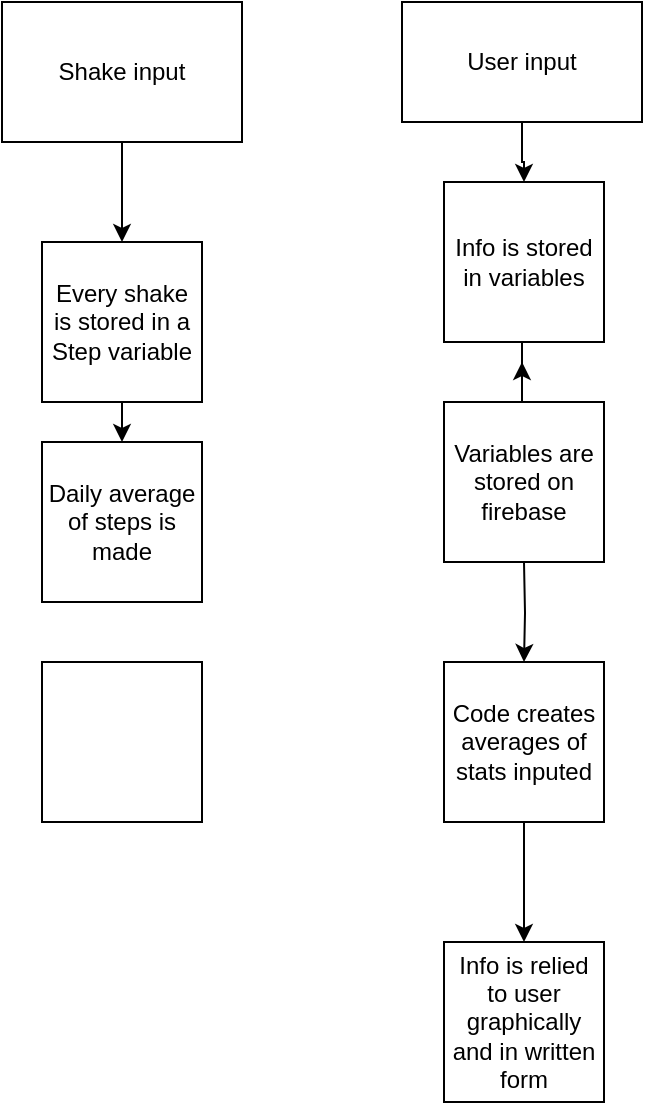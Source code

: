<mxfile version="22.1.11" type="github">
  <diagram id="C5RBs43oDa-KdzZeNtuy" name="Page-1">
    <mxGraphModel dx="2501" dy="780" grid="1" gridSize="10" guides="1" tooltips="1" connect="1" arrows="1" fold="1" page="1" pageScale="1" pageWidth="827" pageHeight="1169" math="0" shadow="0">
      <root>
        <mxCell id="WIyWlLk6GJQsqaUBKTNV-0" />
        <mxCell id="WIyWlLk6GJQsqaUBKTNV-1" parent="WIyWlLk6GJQsqaUBKTNV-0" />
        <mxCell id="AdMBMNZh0WKYjnxQjkky-7" style="edgeStyle=orthogonalEdgeStyle;rounded=0;orthogonalLoop=1;jettySize=auto;html=1;exitX=0.5;exitY=1;exitDx=0;exitDy=0;entryX=0.5;entryY=0;entryDx=0;entryDy=0;" edge="1" parent="WIyWlLk6GJQsqaUBKTNV-1" target="AdMBMNZh0WKYjnxQjkky-5">
          <mxGeometry relative="1" as="geometry">
            <mxPoint x="251" y="310" as="sourcePoint" />
          </mxGeometry>
        </mxCell>
        <mxCell id="AdMBMNZh0WKYjnxQjkky-3" style="edgeStyle=orthogonalEdgeStyle;rounded=0;orthogonalLoop=1;jettySize=auto;html=1;" edge="1" parent="WIyWlLk6GJQsqaUBKTNV-1" source="AdMBMNZh0WKYjnxQjkky-10">
          <mxGeometry relative="1" as="geometry">
            <mxPoint x="250" y="210" as="targetPoint" />
            <Array as="points">
              <mxPoint x="250" y="230" />
              <mxPoint x="250" y="230" />
            </Array>
          </mxGeometry>
        </mxCell>
        <mxCell id="AdMBMNZh0WKYjnxQjkky-2" value="User input" style="rounded=0;whiteSpace=wrap;html=1;" vertex="1" parent="WIyWlLk6GJQsqaUBKTNV-1">
          <mxGeometry x="190" y="30" width="120" height="60" as="geometry" />
        </mxCell>
        <mxCell id="AdMBMNZh0WKYjnxQjkky-4" value="Info is relied to user graphically and in written form" style="whiteSpace=wrap;html=1;aspect=fixed;" vertex="1" parent="WIyWlLk6GJQsqaUBKTNV-1">
          <mxGeometry x="211" y="500" width="80" height="80" as="geometry" />
        </mxCell>
        <mxCell id="AdMBMNZh0WKYjnxQjkky-8" style="edgeStyle=orthogonalEdgeStyle;rounded=0;orthogonalLoop=1;jettySize=auto;html=1;exitX=0.5;exitY=1;exitDx=0;exitDy=0;" edge="1" parent="WIyWlLk6GJQsqaUBKTNV-1" source="AdMBMNZh0WKYjnxQjkky-5" target="AdMBMNZh0WKYjnxQjkky-4">
          <mxGeometry relative="1" as="geometry" />
        </mxCell>
        <mxCell id="AdMBMNZh0WKYjnxQjkky-5" value="Code creates averages of stats inputed" style="whiteSpace=wrap;html=1;aspect=fixed;" vertex="1" parent="WIyWlLk6GJQsqaUBKTNV-1">
          <mxGeometry x="211" y="360" width="80" height="80" as="geometry" />
        </mxCell>
        <mxCell id="AdMBMNZh0WKYjnxQjkky-15" style="edgeStyle=orthogonalEdgeStyle;rounded=0;orthogonalLoop=1;jettySize=auto;html=1;entryX=0.5;entryY=0;entryDx=0;entryDy=0;" edge="1" parent="WIyWlLk6GJQsqaUBKTNV-1" source="AdMBMNZh0WKYjnxQjkky-6" target="AdMBMNZh0WKYjnxQjkky-13">
          <mxGeometry relative="1" as="geometry" />
        </mxCell>
        <mxCell id="AdMBMNZh0WKYjnxQjkky-6" value="Shake input" style="rounded=0;whiteSpace=wrap;html=1;direction=west;" vertex="1" parent="WIyWlLk6GJQsqaUBKTNV-1">
          <mxGeometry x="-10" y="30" width="120" height="70" as="geometry" />
        </mxCell>
        <mxCell id="AdMBMNZh0WKYjnxQjkky-9" value="" style="edgeStyle=orthogonalEdgeStyle;rounded=0;orthogonalLoop=1;jettySize=auto;html=1;" edge="1" parent="WIyWlLk6GJQsqaUBKTNV-1" source="AdMBMNZh0WKYjnxQjkky-2" target="AdMBMNZh0WKYjnxQjkky-10">
          <mxGeometry relative="1" as="geometry">
            <mxPoint x="250" y="210" as="targetPoint" />
            <mxPoint x="250" y="90" as="sourcePoint" />
          </mxGeometry>
        </mxCell>
        <mxCell id="AdMBMNZh0WKYjnxQjkky-10" value="Info is stored in variables" style="whiteSpace=wrap;html=1;aspect=fixed;" vertex="1" parent="WIyWlLk6GJQsqaUBKTNV-1">
          <mxGeometry x="211" y="120" width="80" height="80" as="geometry" />
        </mxCell>
        <mxCell id="AdMBMNZh0WKYjnxQjkky-12" value="Variables are stored on firebase" style="whiteSpace=wrap;html=1;aspect=fixed;" vertex="1" parent="WIyWlLk6GJQsqaUBKTNV-1">
          <mxGeometry x="211" y="230" width="80" height="80" as="geometry" />
        </mxCell>
        <mxCell id="AdMBMNZh0WKYjnxQjkky-16" style="edgeStyle=orthogonalEdgeStyle;rounded=0;orthogonalLoop=1;jettySize=auto;html=1;exitX=0.5;exitY=1;exitDx=0;exitDy=0;entryX=0.5;entryY=0;entryDx=0;entryDy=0;" edge="1" parent="WIyWlLk6GJQsqaUBKTNV-1" source="AdMBMNZh0WKYjnxQjkky-13">
          <mxGeometry relative="1" as="geometry">
            <mxPoint x="50" y="250" as="targetPoint" />
          </mxGeometry>
        </mxCell>
        <mxCell id="AdMBMNZh0WKYjnxQjkky-13" value="Every shake is stored in a Step variable" style="whiteSpace=wrap;html=1;aspect=fixed;" vertex="1" parent="WIyWlLk6GJQsqaUBKTNV-1">
          <mxGeometry x="10" y="150" width="80" height="80" as="geometry" />
        </mxCell>
        <mxCell id="AdMBMNZh0WKYjnxQjkky-18" value="Daily average of steps is made" style="whiteSpace=wrap;html=1;aspect=fixed;" vertex="1" parent="WIyWlLk6GJQsqaUBKTNV-1">
          <mxGeometry x="10" y="250" width="80" height="80" as="geometry" />
        </mxCell>
        <mxCell id="AdMBMNZh0WKYjnxQjkky-19" value="" style="whiteSpace=wrap;html=1;aspect=fixed;" vertex="1" parent="WIyWlLk6GJQsqaUBKTNV-1">
          <mxGeometry x="10" y="360" width="80" height="80" as="geometry" />
        </mxCell>
      </root>
    </mxGraphModel>
  </diagram>
</mxfile>
